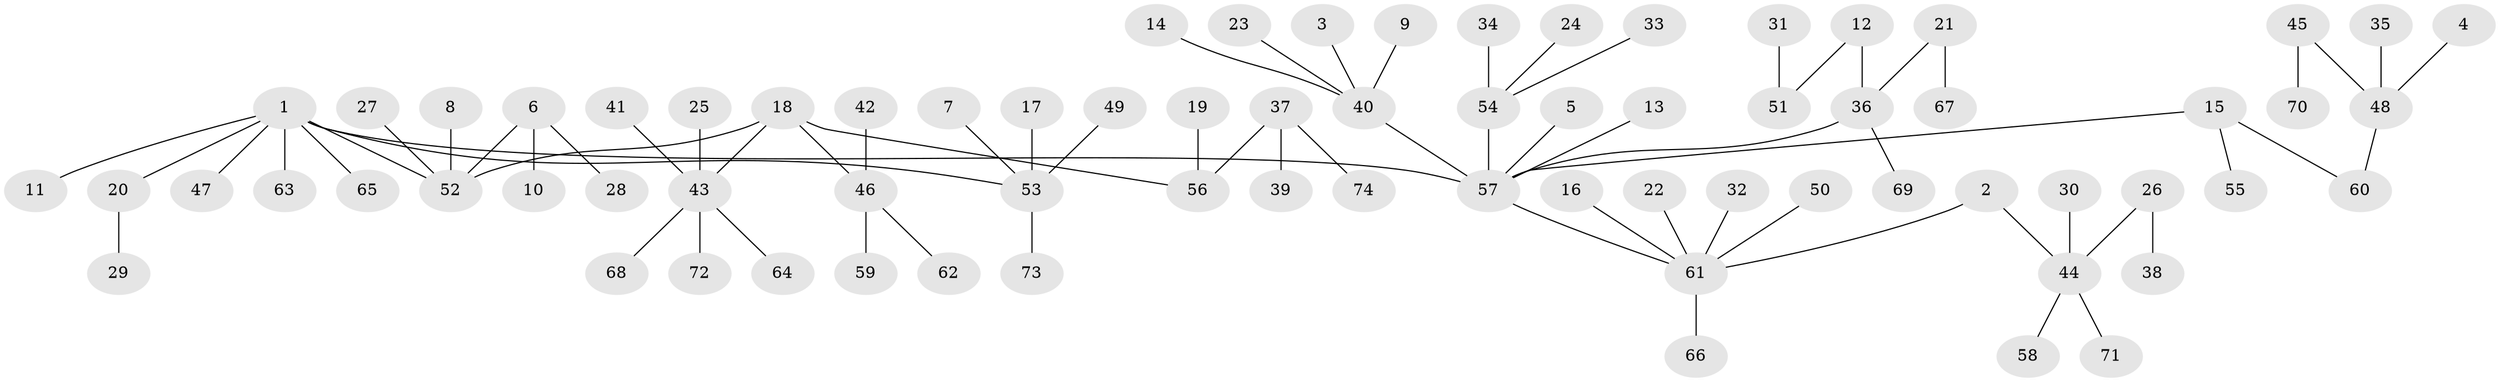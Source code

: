 // original degree distribution, {3: 0.10204081632653061, 6: 0.07482993197278912, 4: 0.027210884353741496, 2: 0.24489795918367346, 1: 0.5306122448979592, 5: 0.02040816326530612}
// Generated by graph-tools (version 1.1) at 2025/26/03/09/25 03:26:30]
// undirected, 74 vertices, 73 edges
graph export_dot {
graph [start="1"]
  node [color=gray90,style=filled];
  1;
  2;
  3;
  4;
  5;
  6;
  7;
  8;
  9;
  10;
  11;
  12;
  13;
  14;
  15;
  16;
  17;
  18;
  19;
  20;
  21;
  22;
  23;
  24;
  25;
  26;
  27;
  28;
  29;
  30;
  31;
  32;
  33;
  34;
  35;
  36;
  37;
  38;
  39;
  40;
  41;
  42;
  43;
  44;
  45;
  46;
  47;
  48;
  49;
  50;
  51;
  52;
  53;
  54;
  55;
  56;
  57;
  58;
  59;
  60;
  61;
  62;
  63;
  64;
  65;
  66;
  67;
  68;
  69;
  70;
  71;
  72;
  73;
  74;
  1 -- 11 [weight=1.0];
  1 -- 20 [weight=1.0];
  1 -- 47 [weight=1.0];
  1 -- 52 [weight=1.0];
  1 -- 53 [weight=1.0];
  1 -- 57 [weight=1.0];
  1 -- 63 [weight=1.0];
  1 -- 65 [weight=1.0];
  2 -- 44 [weight=1.0];
  2 -- 61 [weight=1.0];
  3 -- 40 [weight=1.0];
  4 -- 48 [weight=1.0];
  5 -- 57 [weight=1.0];
  6 -- 10 [weight=1.0];
  6 -- 28 [weight=1.0];
  6 -- 52 [weight=1.0];
  7 -- 53 [weight=1.0];
  8 -- 52 [weight=1.0];
  9 -- 40 [weight=1.0];
  12 -- 36 [weight=1.0];
  12 -- 51 [weight=1.0];
  13 -- 57 [weight=1.0];
  14 -- 40 [weight=1.0];
  15 -- 55 [weight=1.0];
  15 -- 57 [weight=1.0];
  15 -- 60 [weight=1.0];
  16 -- 61 [weight=1.0];
  17 -- 53 [weight=1.0];
  18 -- 43 [weight=1.0];
  18 -- 46 [weight=1.0];
  18 -- 52 [weight=1.0];
  18 -- 56 [weight=1.0];
  19 -- 56 [weight=1.0];
  20 -- 29 [weight=1.0];
  21 -- 36 [weight=1.0];
  21 -- 67 [weight=1.0];
  22 -- 61 [weight=1.0];
  23 -- 40 [weight=1.0];
  24 -- 54 [weight=1.0];
  25 -- 43 [weight=1.0];
  26 -- 38 [weight=1.0];
  26 -- 44 [weight=1.0];
  27 -- 52 [weight=1.0];
  30 -- 44 [weight=1.0];
  31 -- 51 [weight=1.0];
  32 -- 61 [weight=1.0];
  33 -- 54 [weight=1.0];
  34 -- 54 [weight=1.0];
  35 -- 48 [weight=1.0];
  36 -- 57 [weight=1.0];
  36 -- 69 [weight=1.0];
  37 -- 39 [weight=1.0];
  37 -- 56 [weight=1.0];
  37 -- 74 [weight=1.0];
  40 -- 57 [weight=1.0];
  41 -- 43 [weight=1.0];
  42 -- 46 [weight=1.0];
  43 -- 64 [weight=1.0];
  43 -- 68 [weight=1.0];
  43 -- 72 [weight=1.0];
  44 -- 58 [weight=1.0];
  44 -- 71 [weight=1.0];
  45 -- 48 [weight=1.0];
  45 -- 70 [weight=1.0];
  46 -- 59 [weight=1.0];
  46 -- 62 [weight=1.0];
  48 -- 60 [weight=1.0];
  49 -- 53 [weight=1.0];
  50 -- 61 [weight=1.0];
  53 -- 73 [weight=1.0];
  54 -- 57 [weight=1.0];
  57 -- 61 [weight=1.0];
  61 -- 66 [weight=1.0];
}
